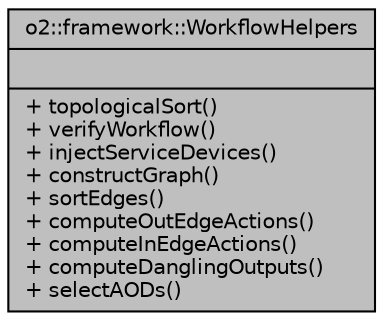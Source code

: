 digraph "o2::framework::WorkflowHelpers"
{
 // INTERACTIVE_SVG=YES
  bgcolor="transparent";
  edge [fontname="Helvetica",fontsize="10",labelfontname="Helvetica",labelfontsize="10"];
  node [fontname="Helvetica",fontsize="10",shape=record];
  Node1 [label="{o2::framework::WorkflowHelpers\n||+ topologicalSort()\l+ verifyWorkflow()\l+ injectServiceDevices()\l+ constructGraph()\l+ sortEdges()\l+ computeOutEdgeActions()\l+ computeInEdgeActions()\l+ computeDanglingOutputs()\l+ selectAODs()\l}",height=0.2,width=0.4,color="black", fillcolor="grey75", style="filled", fontcolor="black"];
}
